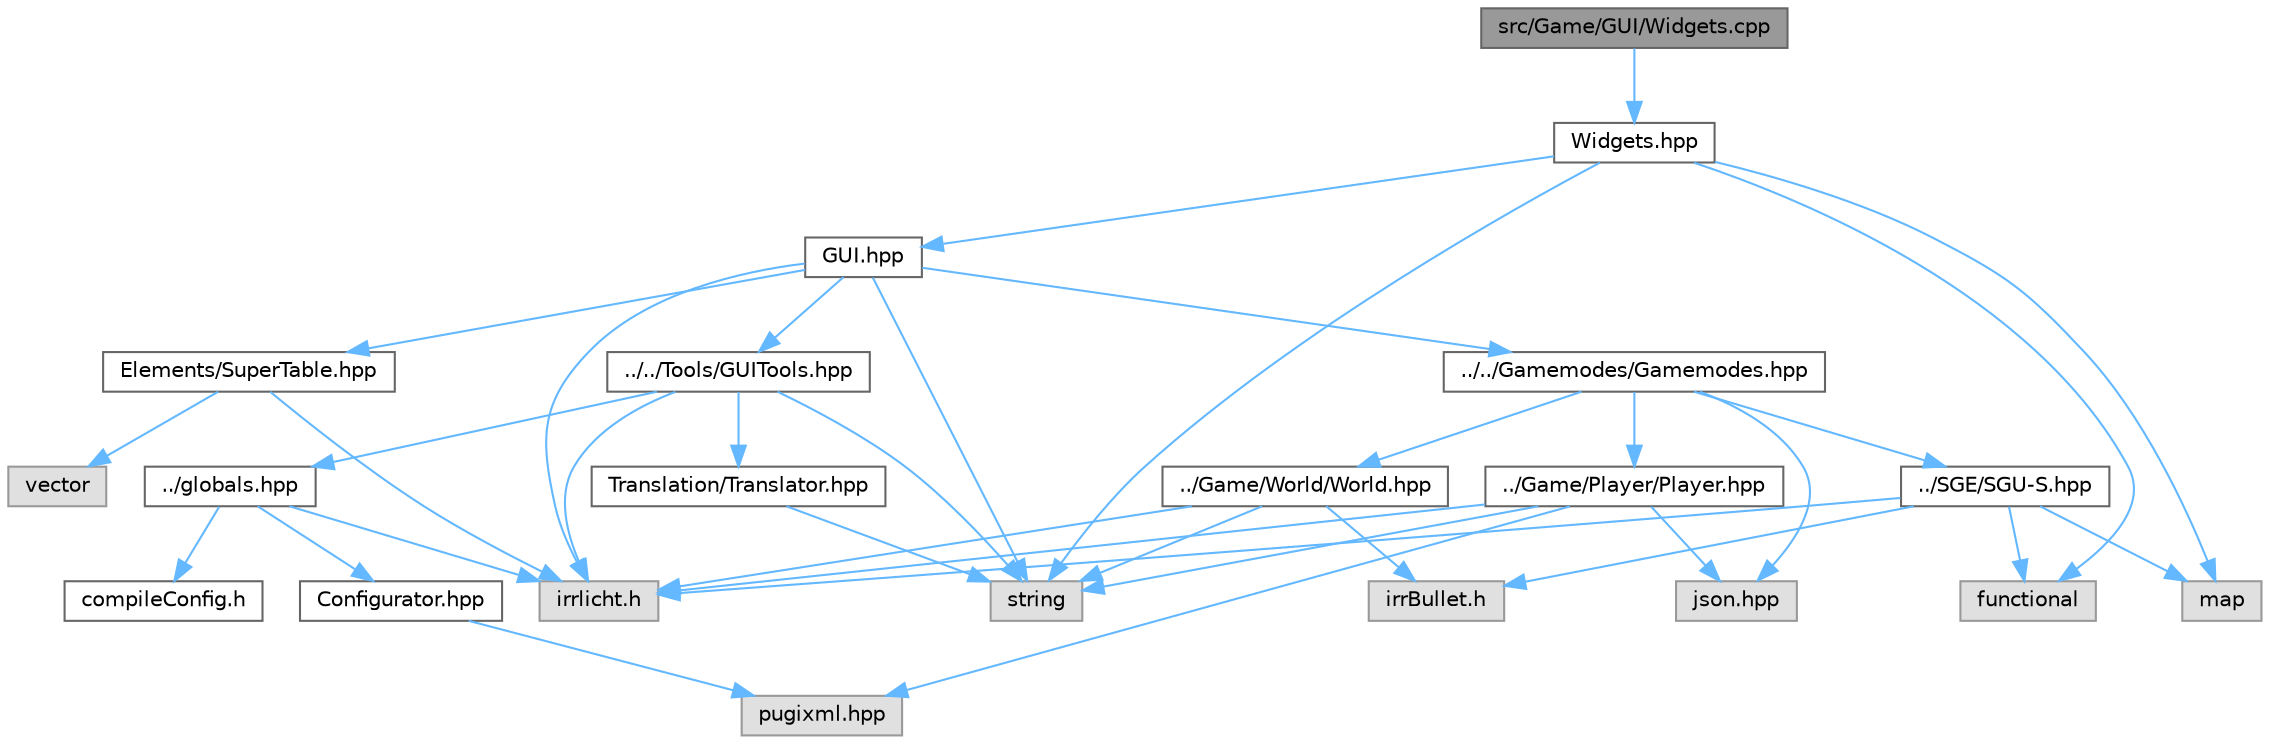 digraph "src/Game/GUI/Widgets.cpp"
{
 // LATEX_PDF_SIZE
  bgcolor="transparent";
  edge [fontname=Helvetica,fontsize=10,labelfontname=Helvetica,labelfontsize=10];
  node [fontname=Helvetica,fontsize=10,shape=box,height=0.2,width=0.4];
  Node1 [id="Node000001",label="src/Game/GUI/Widgets.cpp",height=0.2,width=0.4,color="gray40", fillcolor="grey60", style="filled", fontcolor="black",tooltip=" "];
  Node1 -> Node2 [id="edge37_Node000001_Node000002",color="steelblue1",style="solid",tooltip=" "];
  Node2 [id="Node000002",label="Widgets.hpp",height=0.2,width=0.4,color="grey40", fillcolor="white", style="filled",URL="$_widgets_8hpp.html",tooltip=" "];
  Node2 -> Node3 [id="edge38_Node000002_Node000003",color="steelblue1",style="solid",tooltip=" "];
  Node3 [id="Node000003",label="GUI.hpp",height=0.2,width=0.4,color="grey40", fillcolor="white", style="filled",URL="$_g_u_i_8hpp.html",tooltip=" "];
  Node3 -> Node4 [id="edge39_Node000003_Node000004",color="steelblue1",style="solid",tooltip=" "];
  Node4 [id="Node000004",label="string",height=0.2,width=0.4,color="grey60", fillcolor="#E0E0E0", style="filled",tooltip=" "];
  Node3 -> Node5 [id="edge40_Node000003_Node000005",color="steelblue1",style="solid",tooltip=" "];
  Node5 [id="Node000005",label="irrlicht.h",height=0.2,width=0.4,color="grey60", fillcolor="#E0E0E0", style="filled",tooltip=" "];
  Node3 -> Node6 [id="edge41_Node000003_Node000006",color="steelblue1",style="solid",tooltip=" "];
  Node6 [id="Node000006",label="../../Tools/GUITools.hpp",height=0.2,width=0.4,color="grey40", fillcolor="white", style="filled",URL="$_g_u_i_tools_8hpp.html",tooltip=" "];
  Node6 -> Node7 [id="edge42_Node000006_Node000007",color="steelblue1",style="solid",tooltip=" "];
  Node7 [id="Node000007",label="../globals.hpp",height=0.2,width=0.4,color="grey40", fillcolor="white", style="filled",URL="$globals_8hpp.html",tooltip=" "];
  Node7 -> Node8 [id="edge43_Node000007_Node000008",color="steelblue1",style="solid",tooltip=" "];
  Node8 [id="Node000008",label="Configurator.hpp",height=0.2,width=0.4,color="grey40", fillcolor="white", style="filled",URL="$_configurator_8hpp.html",tooltip=" "];
  Node8 -> Node9 [id="edge44_Node000008_Node000009",color="steelblue1",style="solid",tooltip=" "];
  Node9 [id="Node000009",label="pugixml.hpp",height=0.2,width=0.4,color="grey60", fillcolor="#E0E0E0", style="filled",tooltip=" "];
  Node7 -> Node10 [id="edge45_Node000007_Node000010",color="steelblue1",style="solid",tooltip=" "];
  Node10 [id="Node000010",label="compileConfig.h",height=0.2,width=0.4,color="grey40", fillcolor="white", style="filled",URL="$compile_config_8h.html",tooltip=" "];
  Node7 -> Node5 [id="edge46_Node000007_Node000005",color="steelblue1",style="solid",tooltip=" "];
  Node6 -> Node5 [id="edge47_Node000006_Node000005",color="steelblue1",style="solid",tooltip=" "];
  Node6 -> Node4 [id="edge48_Node000006_Node000004",color="steelblue1",style="solid",tooltip=" "];
  Node6 -> Node11 [id="edge49_Node000006_Node000011",color="steelblue1",style="solid",tooltip=" "];
  Node11 [id="Node000011",label="Translation/Translator.hpp",height=0.2,width=0.4,color="grey40", fillcolor="white", style="filled",URL="$_translator_8hpp.html",tooltip=" "];
  Node11 -> Node4 [id="edge50_Node000011_Node000004",color="steelblue1",style="solid",tooltip=" "];
  Node3 -> Node12 [id="edge51_Node000003_Node000012",color="steelblue1",style="solid",tooltip=" "];
  Node12 [id="Node000012",label="../../Gamemodes/Gamemodes.hpp",height=0.2,width=0.4,color="grey40", fillcolor="white", style="filled",URL="$_gamemodes_8hpp.html",tooltip=" "];
  Node12 -> Node13 [id="edge52_Node000012_Node000013",color="steelblue1",style="solid",tooltip=" "];
  Node13 [id="Node000013",label="json.hpp",height=0.2,width=0.4,color="grey60", fillcolor="#E0E0E0", style="filled",tooltip=" "];
  Node12 -> Node14 [id="edge53_Node000012_Node000014",color="steelblue1",style="solid",tooltip=" "];
  Node14 [id="Node000014",label="../Game/Player/Player.hpp",height=0.2,width=0.4,color="grey40", fillcolor="white", style="filled",URL="$_player_8hpp.html",tooltip=" "];
  Node14 -> Node4 [id="edge54_Node000014_Node000004",color="steelblue1",style="solid",tooltip=" "];
  Node14 -> Node9 [id="edge55_Node000014_Node000009",color="steelblue1",style="solid",tooltip=" "];
  Node14 -> Node5 [id="edge56_Node000014_Node000005",color="steelblue1",style="solid",tooltip=" "];
  Node14 -> Node13 [id="edge57_Node000014_Node000013",color="steelblue1",style="solid",tooltip=" "];
  Node12 -> Node15 [id="edge58_Node000012_Node000015",color="steelblue1",style="solid",tooltip=" "];
  Node15 [id="Node000015",label="../Game/World/World.hpp",height=0.2,width=0.4,color="grey40", fillcolor="white", style="filled",URL="$_world_8hpp.html",tooltip=" "];
  Node15 -> Node5 [id="edge59_Node000015_Node000005",color="steelblue1",style="solid",tooltip=" "];
  Node15 -> Node16 [id="edge60_Node000015_Node000016",color="steelblue1",style="solid",tooltip=" "];
  Node16 [id="Node000016",label="irrBullet.h",height=0.2,width=0.4,color="grey60", fillcolor="#E0E0E0", style="filled",tooltip=" "];
  Node15 -> Node4 [id="edge61_Node000015_Node000004",color="steelblue1",style="solid",tooltip=" "];
  Node12 -> Node17 [id="edge62_Node000012_Node000017",color="steelblue1",style="solid",tooltip=" "];
  Node17 [id="Node000017",label="../SGE/SGU-S.hpp",height=0.2,width=0.4,color="grey40", fillcolor="white", style="filled",URL="$_s_g_u-_s_8hpp.html",tooltip=" "];
  Node17 -> Node5 [id="edge63_Node000017_Node000005",color="steelblue1",style="solid",tooltip=" "];
  Node17 -> Node18 [id="edge64_Node000017_Node000018",color="steelblue1",style="solid",tooltip=" "];
  Node18 [id="Node000018",label="functional",height=0.2,width=0.4,color="grey60", fillcolor="#E0E0E0", style="filled",tooltip=" "];
  Node17 -> Node19 [id="edge65_Node000017_Node000019",color="steelblue1",style="solid",tooltip=" "];
  Node19 [id="Node000019",label="map",height=0.2,width=0.4,color="grey60", fillcolor="#E0E0E0", style="filled",tooltip=" "];
  Node17 -> Node16 [id="edge66_Node000017_Node000016",color="steelblue1",style="solid",tooltip=" "];
  Node3 -> Node20 [id="edge67_Node000003_Node000020",color="steelblue1",style="solid",tooltip=" "];
  Node20 [id="Node000020",label="Elements/SuperTable.hpp",height=0.2,width=0.4,color="grey40", fillcolor="white", style="filled",URL="$_super_table_8hpp.html",tooltip=" "];
  Node20 -> Node5 [id="edge68_Node000020_Node000005",color="steelblue1",style="solid",tooltip=" "];
  Node20 -> Node21 [id="edge69_Node000020_Node000021",color="steelblue1",style="solid",tooltip=" "];
  Node21 [id="Node000021",label="vector",height=0.2,width=0.4,color="grey60", fillcolor="#E0E0E0", style="filled",tooltip=" "];
  Node2 -> Node19 [id="edge70_Node000002_Node000019",color="steelblue1",style="solid",tooltip=" "];
  Node2 -> Node4 [id="edge71_Node000002_Node000004",color="steelblue1",style="solid",tooltip=" "];
  Node2 -> Node18 [id="edge72_Node000002_Node000018",color="steelblue1",style="solid",tooltip=" "];
}
